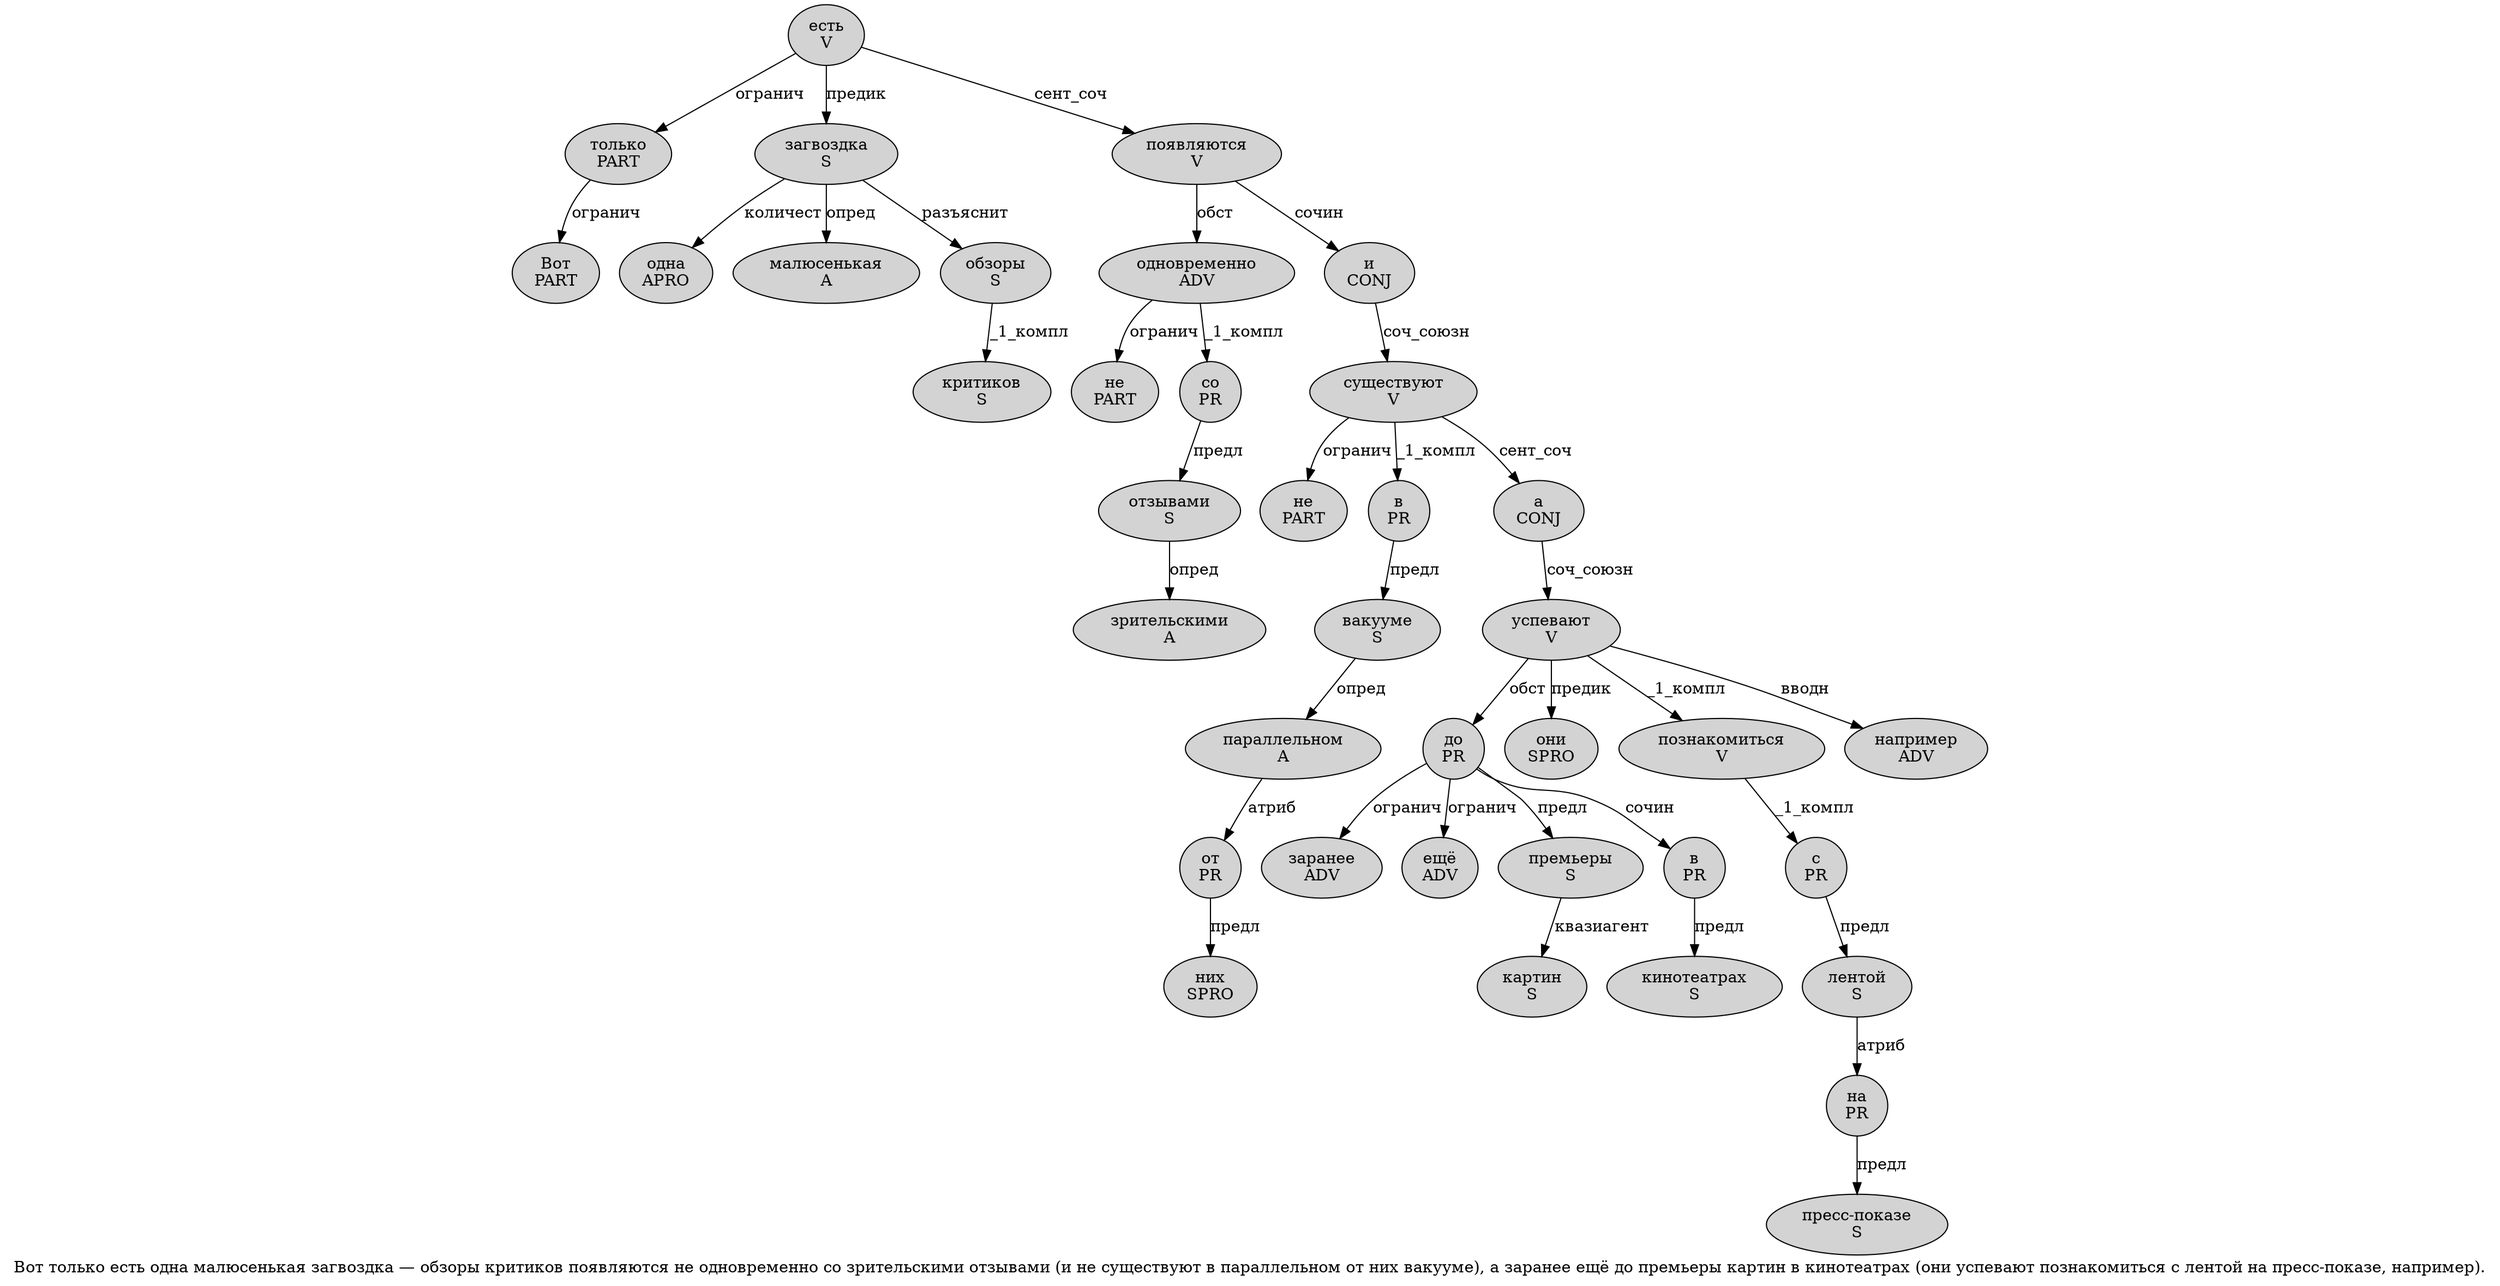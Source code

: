 digraph SENTENCE_2663 {
	graph [label="Вот только есть одна малюсенькая загвоздка — обзоры критиков появляются не одновременно со зрительскими отзывами (и не существуют в параллельном от них вакууме), а заранее ещё до премьеры картин в кинотеатрах (они успевают познакомиться с лентой на пресс-показе, например)."]
	node [style=filled]
		0 [label="Вот
PART" color="" fillcolor=lightgray penwidth=1 shape=ellipse]
		1 [label="только
PART" color="" fillcolor=lightgray penwidth=1 shape=ellipse]
		2 [label="есть
V" color="" fillcolor=lightgray penwidth=1 shape=ellipse]
		3 [label="одна
APRO" color="" fillcolor=lightgray penwidth=1 shape=ellipse]
		4 [label="малюсенькая
A" color="" fillcolor=lightgray penwidth=1 shape=ellipse]
		5 [label="загвоздка
S" color="" fillcolor=lightgray penwidth=1 shape=ellipse]
		7 [label="обзоры
S" color="" fillcolor=lightgray penwidth=1 shape=ellipse]
		8 [label="критиков
S" color="" fillcolor=lightgray penwidth=1 shape=ellipse]
		9 [label="появляются
V" color="" fillcolor=lightgray penwidth=1 shape=ellipse]
		10 [label="не
PART" color="" fillcolor=lightgray penwidth=1 shape=ellipse]
		11 [label="одновременно
ADV" color="" fillcolor=lightgray penwidth=1 shape=ellipse]
		12 [label="со
PR" color="" fillcolor=lightgray penwidth=1 shape=ellipse]
		13 [label="зрительскими
A" color="" fillcolor=lightgray penwidth=1 shape=ellipse]
		14 [label="отзывами
S" color="" fillcolor=lightgray penwidth=1 shape=ellipse]
		16 [label="и
CONJ" color="" fillcolor=lightgray penwidth=1 shape=ellipse]
		17 [label="не
PART" color="" fillcolor=lightgray penwidth=1 shape=ellipse]
		18 [label="существуют
V" color="" fillcolor=lightgray penwidth=1 shape=ellipse]
		19 [label="в
PR" color="" fillcolor=lightgray penwidth=1 shape=ellipse]
		20 [label="параллельном
A" color="" fillcolor=lightgray penwidth=1 shape=ellipse]
		21 [label="от
PR" color="" fillcolor=lightgray penwidth=1 shape=ellipse]
		22 [label="них
SPRO" color="" fillcolor=lightgray penwidth=1 shape=ellipse]
		23 [label="вакууме
S" color="" fillcolor=lightgray penwidth=1 shape=ellipse]
		26 [label="а
CONJ" color="" fillcolor=lightgray penwidth=1 shape=ellipse]
		27 [label="заранее
ADV" color="" fillcolor=lightgray penwidth=1 shape=ellipse]
		28 [label="ещё
ADV" color="" fillcolor=lightgray penwidth=1 shape=ellipse]
		29 [label="до
PR" color="" fillcolor=lightgray penwidth=1 shape=ellipse]
		30 [label="премьеры
S" color="" fillcolor=lightgray penwidth=1 shape=ellipse]
		31 [label="картин
S" color="" fillcolor=lightgray penwidth=1 shape=ellipse]
		32 [label="в
PR" color="" fillcolor=lightgray penwidth=1 shape=ellipse]
		33 [label="кинотеатрах
S" color="" fillcolor=lightgray penwidth=1 shape=ellipse]
		35 [label="они
SPRO" color="" fillcolor=lightgray penwidth=1 shape=ellipse]
		36 [label="успевают
V" color="" fillcolor=lightgray penwidth=1 shape=ellipse]
		37 [label="познакомиться
V" color="" fillcolor=lightgray penwidth=1 shape=ellipse]
		38 [label="с
PR" color="" fillcolor=lightgray penwidth=1 shape=ellipse]
		39 [label="лентой
S" color="" fillcolor=lightgray penwidth=1 shape=ellipse]
		40 [label="на
PR" color="" fillcolor=lightgray penwidth=1 shape=ellipse]
		41 [label="пресс-показе
S" color="" fillcolor=lightgray penwidth=1 shape=ellipse]
		43 [label="например
ADV" color="" fillcolor=lightgray penwidth=1 shape=ellipse]
			5 -> 3 [label="количест"]
			5 -> 4 [label="опред"]
			5 -> 7 [label="разъяснит"]
			39 -> 40 [label="атриб"]
			12 -> 14 [label="предл"]
			14 -> 13 [label="опред"]
			23 -> 20 [label="опред"]
			11 -> 10 [label="огранич"]
			11 -> 12 [label="_1_компл"]
			36 -> 29 [label="обст"]
			36 -> 35 [label="предик"]
			36 -> 37 [label="_1_компл"]
			36 -> 43 [label="вводн"]
			7 -> 8 [label="_1_компл"]
			18 -> 17 [label="огранич"]
			18 -> 19 [label="_1_компл"]
			18 -> 26 [label="сент_соч"]
			16 -> 18 [label="соч_союзн"]
			32 -> 33 [label="предл"]
			2 -> 1 [label="огранич"]
			2 -> 5 [label="предик"]
			2 -> 9 [label="сент_соч"]
			29 -> 27 [label="огранич"]
			29 -> 28 [label="огранич"]
			29 -> 30 [label="предл"]
			29 -> 32 [label="сочин"]
			1 -> 0 [label="огранич"]
			9 -> 11 [label="обст"]
			9 -> 16 [label="сочин"]
			37 -> 38 [label="_1_компл"]
			40 -> 41 [label="предл"]
			20 -> 21 [label="атриб"]
			21 -> 22 [label="предл"]
			26 -> 36 [label="соч_союзн"]
			38 -> 39 [label="предл"]
			19 -> 23 [label="предл"]
			30 -> 31 [label="квазиагент"]
}